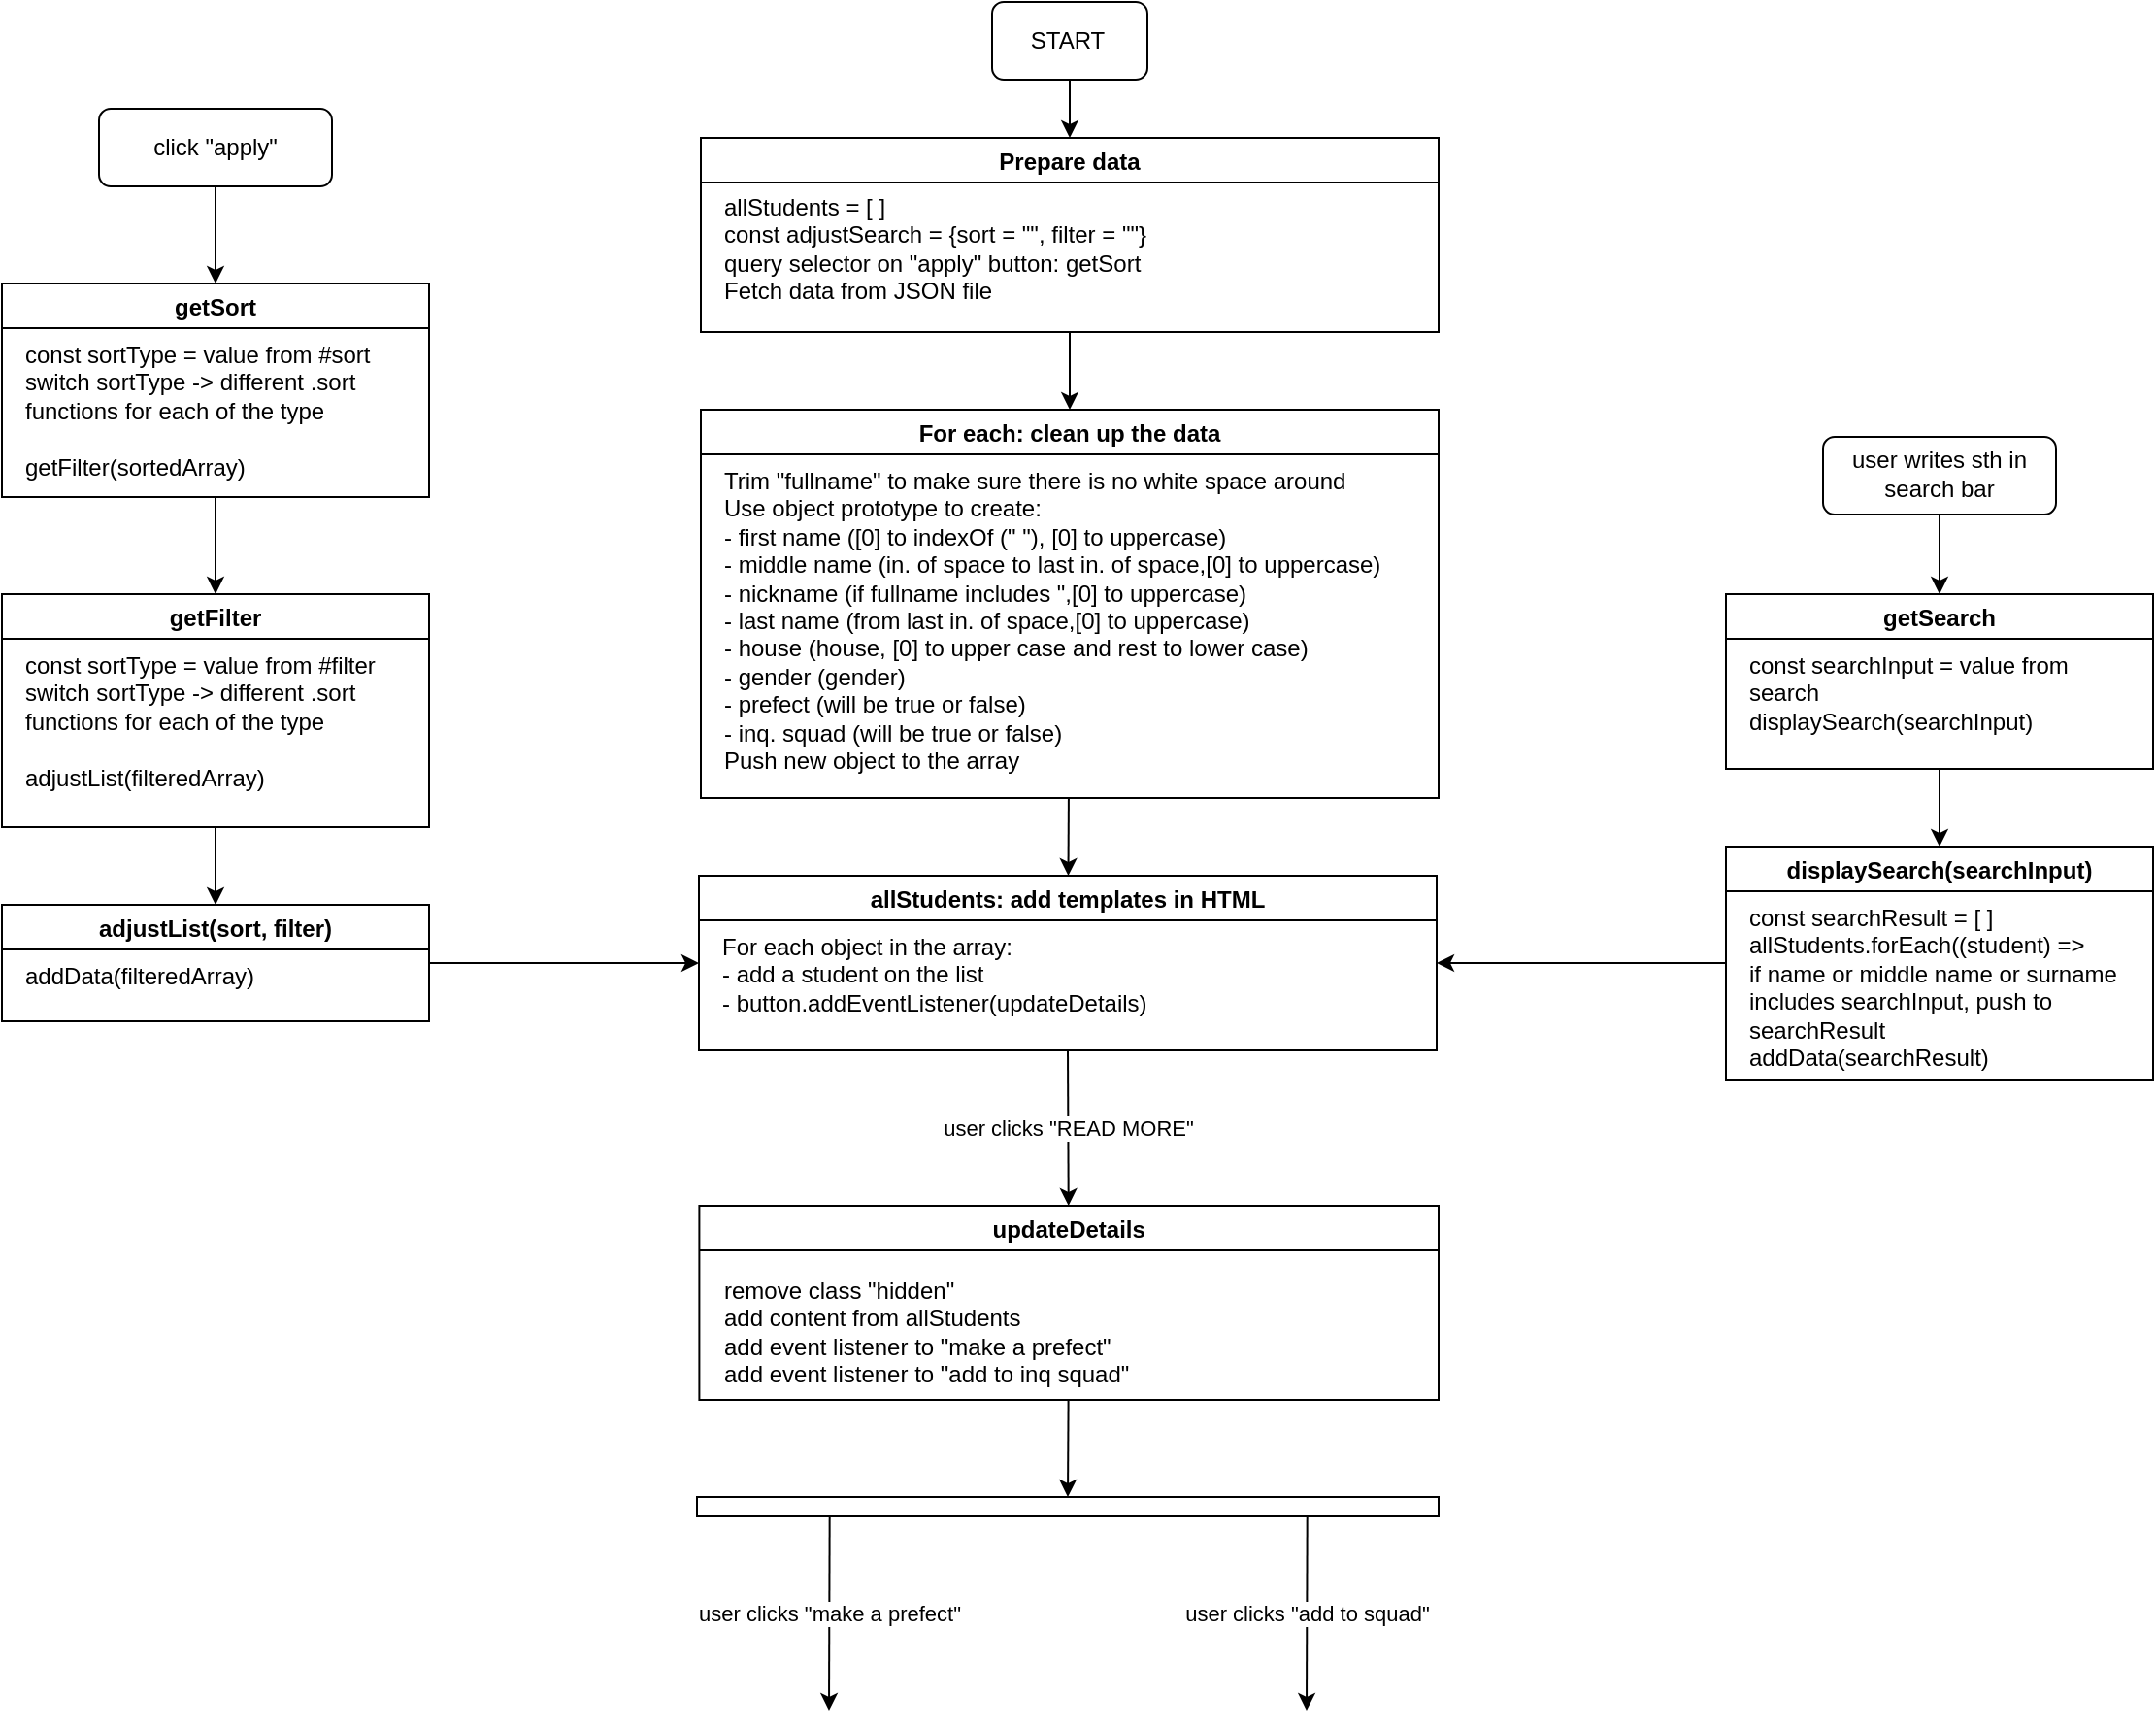 <mxfile>
    <diagram id="p76yIHVkMcjjHIO2uy8P" name="Page-1">
        <mxGraphModel dx="472" dy="374" grid="1" gridSize="10" guides="1" tooltips="1" connect="1" arrows="1" fold="1" page="1" pageScale="1" pageWidth="1654" pageHeight="2336" math="0" shadow="0">
            <root>
                <mxCell id="0"/>
                <mxCell id="1" parent="0"/>
                <mxCell id="3" value="" style="rounded=1;whiteSpace=wrap;html=1;" parent="1" vertex="1">
                    <mxGeometry x="600" y="90" width="80" height="40" as="geometry"/>
                </mxCell>
                <mxCell id="4" value="START" style="text;html=1;strokeColor=none;fillColor=none;align=center;verticalAlign=middle;whiteSpace=wrap;rounded=0;" parent="1" vertex="1">
                    <mxGeometry x="609" y="95" width="60" height="30" as="geometry"/>
                </mxCell>
                <mxCell id="5" value="" style="endArrow=classic;html=1;exitX=0.5;exitY=1;exitDx=0;exitDy=0;" parent="1" source="3" target="6" edge="1">
                    <mxGeometry width="50" height="50" relative="1" as="geometry">
                        <mxPoint x="640" y="290" as="sourcePoint"/>
                        <mxPoint x="640" y="210" as="targetPoint"/>
                    </mxGeometry>
                </mxCell>
                <mxCell id="8" style="edgeStyle=none;html=1;" parent="1" source="6" target="9" edge="1">
                    <mxGeometry relative="1" as="geometry">
                        <mxPoint x="640" y="310" as="targetPoint"/>
                    </mxGeometry>
                </mxCell>
                <mxCell id="6" value="Prepare data" style="swimlane;" parent="1" vertex="1">
                    <mxGeometry x="450" y="160" width="380" height="100" as="geometry"/>
                </mxCell>
                <mxCell id="7" value="allStudents = [ ]&lt;br&gt;const adjustSearch = {sort = &quot;&quot;, filter = &quot;&quot;}&lt;br&gt;query selector on &quot;apply&quot; button: getSort&lt;br&gt;Fetch data from JSON file" style="text;html=1;strokeColor=none;fillColor=none;align=left;verticalAlign=top;whiteSpace=wrap;rounded=0;" parent="6" vertex="1">
                    <mxGeometry x="10" y="22" width="360" height="68" as="geometry"/>
                </mxCell>
                <mxCell id="12" style="edgeStyle=none;html=1;" parent="1" source="9" target="13" edge="1">
                    <mxGeometry relative="1" as="geometry">
                        <mxPoint x="640" y="530" as="targetPoint"/>
                    </mxGeometry>
                </mxCell>
                <mxCell id="9" value="For each: clean up the data" style="swimlane;" parent="1" vertex="1">
                    <mxGeometry x="450" y="300" width="380" height="200" as="geometry"/>
                </mxCell>
                <mxCell id="11" value="Trim &quot;fullname&quot; to make sure there is no white space around&lt;br&gt;Use object prototype to create:&lt;br&gt;- first name ([0] to indexOf (&quot; &quot;), [0] to uppercase)&lt;br&gt;- middle name (in. of space to last in. of space,[0] to uppercase)&lt;br&gt;- nickname (if fullname includes &quot;,[0] to uppercase)&lt;br&gt;- last name (from last in. of space,[0] to uppercase)&lt;br&gt;- house (house, [0] to upper case and rest to lower case)&lt;br&gt;- gender (gender)&lt;br&gt;- prefect (will be true or false)&lt;br&gt;- inq. squad (will be true or false)&lt;br&gt;Push new object to the array" style="text;html=1;strokeColor=none;fillColor=none;align=left;verticalAlign=top;whiteSpace=wrap;rounded=0;" parent="9" vertex="1">
                    <mxGeometry x="10" y="23" width="361" height="170" as="geometry"/>
                </mxCell>
                <mxCell id="13" value="allStudents: add templates in HTML" style="swimlane;" parent="1" vertex="1">
                    <mxGeometry x="449" y="540" width="380" height="90" as="geometry"/>
                </mxCell>
                <mxCell id="14" value="&lt;font face=&quot;helvetica&quot;&gt;For each object in the array:&lt;br&gt;- add a student on the list&lt;br&gt;- button.addEventListener(updateDetails)&lt;br&gt;&lt;/font&gt;" style="text;whiteSpace=wrap;html=1;" parent="13" vertex="1">
                    <mxGeometry x="10" y="23" width="360" height="57" as="geometry"/>
                </mxCell>
                <mxCell id="19" value="" style="endArrow=classic;html=1;exitX=0.5;exitY=1;exitDx=0;exitDy=0;" parent="1" source="13" target="22" edge="1">
                    <mxGeometry relative="1" as="geometry">
                        <mxPoint x="640" y="680" as="sourcePoint"/>
                        <mxPoint x="639.6" y="740" as="targetPoint"/>
                    </mxGeometry>
                </mxCell>
                <mxCell id="20" value="user clicks &quot;READ MORE&quot;" style="edgeLabel;resizable=0;html=1;align=center;verticalAlign=middle;" parent="19" connectable="0" vertex="1">
                    <mxGeometry relative="1" as="geometry"/>
                </mxCell>
                <mxCell id="55" style="edgeStyle=none;html=1;entryX=0.5;entryY=0;entryDx=0;entryDy=0;" edge="1" parent="1" source="22" target="57">
                    <mxGeometry relative="1" as="geometry">
                        <mxPoint x="640" y="850" as="targetPoint"/>
                    </mxGeometry>
                </mxCell>
                <mxCell id="22" value="updateDetails" style="swimlane;" parent="1" vertex="1">
                    <mxGeometry x="449.2" y="710" width="380.8" height="100" as="geometry"/>
                </mxCell>
                <mxCell id="23" value="remove class &quot;hidden&quot;&lt;br&gt;add content from allStudents&lt;br&gt;add event listener to &quot;make a prefect&quot;&lt;br&gt;add event listener to &quot;add to inq squad&quot;" style="text;html=1;strokeColor=none;fillColor=none;align=left;verticalAlign=top;whiteSpace=wrap;rounded=0;" parent="22" vertex="1">
                    <mxGeometry x="10.8" y="30" width="359.2" height="60" as="geometry"/>
                </mxCell>
                <mxCell id="32" style="edgeStyle=none;html=1;entryX=0.5;entryY=0;entryDx=0;entryDy=0;" parent="1" source="30" target="33" edge="1">
                    <mxGeometry relative="1" as="geometry">
                        <mxPoint x="170" y="415" as="targetPoint"/>
                    </mxGeometry>
                </mxCell>
                <mxCell id="30" value="getSort" style="swimlane;" parent="1" vertex="1">
                    <mxGeometry x="90" y="235" width="220" height="110" as="geometry"/>
                </mxCell>
                <mxCell id="31" value="const sortType = value from #sort&lt;br&gt;switch sortType -&amp;gt; different .sort functions for each of the type&lt;br&gt;&lt;br&gt;getFilter(sortedArray)" style="text;html=1;strokeColor=none;fillColor=none;align=left;verticalAlign=top;whiteSpace=wrap;rounded=0;" parent="30" vertex="1">
                    <mxGeometry x="10" y="23" width="200" height="87" as="geometry"/>
                </mxCell>
                <mxCell id="35" style="edgeStyle=none;html=1;entryX=0.5;entryY=0;entryDx=0;entryDy=0;" parent="1" source="33" target="36" edge="1">
                    <mxGeometry relative="1" as="geometry">
                        <mxPoint x="170" y="595" as="targetPoint"/>
                    </mxGeometry>
                </mxCell>
                <mxCell id="33" value="getFilter" style="swimlane;" parent="1" vertex="1">
                    <mxGeometry x="90" y="395" width="220" height="120" as="geometry"/>
                </mxCell>
                <mxCell id="34" value="const sortType = value from #filter&lt;br&gt;switch sortType -&amp;gt; different .sort functions for each of the type&lt;br&gt;&lt;br&gt;adjustList(filteredArray)" style="text;html=1;strokeColor=none;fillColor=none;align=left;verticalAlign=top;whiteSpace=wrap;rounded=0;" parent="33" vertex="1">
                    <mxGeometry x="10" y="23" width="200" height="97" as="geometry"/>
                </mxCell>
                <mxCell id="42" style="edgeStyle=none;html=1;entryX=0;entryY=0.5;entryDx=0;entryDy=0;" parent="1" source="36" target="13" edge="1">
                    <mxGeometry relative="1" as="geometry"/>
                </mxCell>
                <mxCell id="36" value="adjustList(sort, filter)" style="swimlane;startSize=23;" parent="1" vertex="1">
                    <mxGeometry x="90" y="555" width="220" height="60" as="geometry"/>
                </mxCell>
                <mxCell id="37" value="addData(filteredArray)" style="text;html=1;strokeColor=none;fillColor=none;align=left;verticalAlign=top;whiteSpace=wrap;rounded=0;" parent="36" vertex="1">
                    <mxGeometry x="10" y="23" width="200" height="27" as="geometry"/>
                </mxCell>
                <mxCell id="41" style="edgeStyle=none;html=1;entryX=0.5;entryY=0;entryDx=0;entryDy=0;" parent="1" source="39" target="30" edge="1">
                    <mxGeometry relative="1" as="geometry"/>
                </mxCell>
                <mxCell id="39" value="" style="rounded=1;whiteSpace=wrap;html=1;" parent="1" vertex="1">
                    <mxGeometry x="140" y="145" width="120" height="40" as="geometry"/>
                </mxCell>
                <mxCell id="40" value="click &quot;apply&quot;" style="text;html=1;strokeColor=none;fillColor=none;align=center;verticalAlign=middle;whiteSpace=wrap;rounded=0;" parent="1" vertex="1">
                    <mxGeometry x="150" y="150" width="100" height="30" as="geometry"/>
                </mxCell>
                <mxCell id="43" style="edgeStyle=none;html=1;entryX=0.5;entryY=0;entryDx=0;entryDy=0;" parent="1" edge="1">
                    <mxGeometry relative="1" as="geometry">
                        <mxPoint x="1088" y="525" as="targetPoint"/>
                        <mxPoint x="1088" y="485" as="sourcePoint"/>
                    </mxGeometry>
                </mxCell>
                <mxCell id="44" value="getSearch" style="swimlane;" parent="1" vertex="1">
                    <mxGeometry x="978" y="395" width="220" height="90" as="geometry"/>
                </mxCell>
                <mxCell id="45" value="const searchInput = value from search&lt;br&gt;displaySearch(searchInput)" style="text;html=1;strokeColor=none;fillColor=none;align=left;verticalAlign=top;whiteSpace=wrap;rounded=0;" parent="44" vertex="1">
                    <mxGeometry x="10" y="23" width="200" height="70" as="geometry"/>
                </mxCell>
                <mxCell id="54" style="edgeStyle=none;html=1;entryX=1;entryY=0.5;entryDx=0;entryDy=0;" parent="1" source="47" target="13" edge="1">
                    <mxGeometry relative="1" as="geometry"/>
                </mxCell>
                <mxCell id="47" value="displaySearch(searchInput)" style="swimlane;" parent="1" vertex="1">
                    <mxGeometry x="978" y="525" width="220" height="120" as="geometry"/>
                </mxCell>
                <mxCell id="48" value="const searchResult = [ ]&lt;br&gt;allStudents.forEach((student) =&amp;gt;&lt;br&gt;if name or middle name or surname includes searchInput, push to searchResult&lt;br&gt;addData(searchResult)" style="text;html=1;strokeColor=none;fillColor=none;align=left;verticalAlign=top;whiteSpace=wrap;rounded=0;" parent="47" vertex="1">
                    <mxGeometry x="10" y="23" width="200" height="97" as="geometry"/>
                </mxCell>
                <mxCell id="51" style="edgeStyle=none;html=1;entryX=0.5;entryY=0;entryDx=0;entryDy=0;" parent="1" source="52" edge="1">
                    <mxGeometry relative="1" as="geometry">
                        <mxPoint x="1088" y="395" as="targetPoint"/>
                    </mxGeometry>
                </mxCell>
                <mxCell id="52" value="" style="rounded=1;whiteSpace=wrap;html=1;" parent="1" vertex="1">
                    <mxGeometry x="1028" y="314" width="120" height="40" as="geometry"/>
                </mxCell>
                <mxCell id="53" value="user writes sth in search bar" style="text;html=1;strokeColor=none;fillColor=none;align=center;verticalAlign=middle;whiteSpace=wrap;rounded=0;" parent="1" vertex="1">
                    <mxGeometry x="1038" y="318" width="100" height="30" as="geometry"/>
                </mxCell>
                <mxCell id="57" value="" style="rounded=0;whiteSpace=wrap;html=1;" vertex="1" parent="1">
                    <mxGeometry x="448" y="860" width="382" height="10" as="geometry"/>
                </mxCell>
                <mxCell id="58" value="" style="endArrow=classic;html=1;exitX=0.137;exitY=1;exitDx=0;exitDy=0;exitPerimeter=0;" edge="1" parent="1">
                    <mxGeometry relative="1" as="geometry">
                        <mxPoint x="516.334" y="870" as="sourcePoint"/>
                        <mxPoint x="516" y="970" as="targetPoint"/>
                    </mxGeometry>
                </mxCell>
                <mxCell id="59" value="user clicks &quot;make a prefect&quot;" style="edgeLabel;resizable=0;html=1;align=center;verticalAlign=middle;" connectable="0" vertex="1" parent="58">
                    <mxGeometry relative="1" as="geometry"/>
                </mxCell>
                <mxCell id="60" value="" style="endArrow=classic;html=1;exitX=0.137;exitY=1;exitDx=0;exitDy=0;exitPerimeter=0;" edge="1" parent="1">
                    <mxGeometry relative="1" as="geometry">
                        <mxPoint x="762.334" y="870" as="sourcePoint"/>
                        <mxPoint x="762.0" y="970" as="targetPoint"/>
                    </mxGeometry>
                </mxCell>
                <mxCell id="61" value="user clicks &quot;add to squad&quot;" style="edgeLabel;resizable=0;html=1;align=center;verticalAlign=middle;" connectable="0" vertex="1" parent="60">
                    <mxGeometry relative="1" as="geometry"/>
                </mxCell>
            </root>
        </mxGraphModel>
    </diagram>
</mxfile>